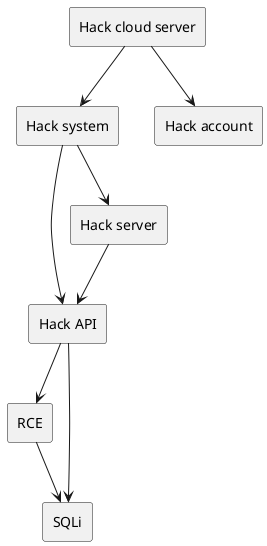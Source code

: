 @startuml

skinparam monochrome true 

agent "Hack cloud server" as cloud

agent "Hack system" as sys
agent "Hack account" as acc

cloud --> sys
cloud --> acc

agent "Hack API" as api
agent "Hack server" as server

agent "RCE" as rce
agent "SQLi" as sqli

sys ---> api
sys --> server

server --> api

api --> rce

api ---> sqli

rce --> sqli

@enduml